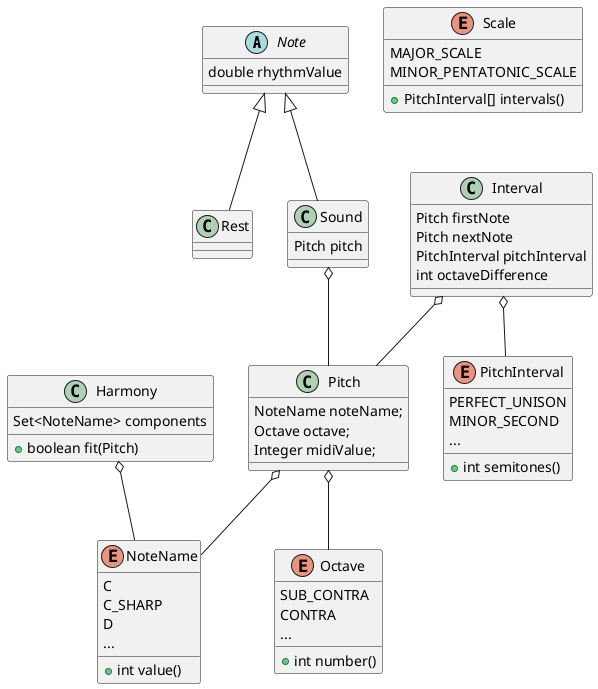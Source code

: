 @startuml
abstract class Note {
    double rhythmValue
}

Note <|-- Rest
Note <|-- Sound

class Sound {
    Pitch pitch
}

Sound o-- Pitch

class Pitch {
    NoteName noteName;
    Octave octave;
    Integer midiValue;
}


Pitch o-- NoteName
Pitch o-- Octave

class Interval {
    Pitch firstNote
    Pitch nextNote
    PitchInterval pitchInterval
    int octaveDifference
}

Interval o-- Pitch
Interval o-- PitchInterval

class Harmony {
    Set<NoteName> components
    + boolean fit(Pitch)
}

Harmony o-- NoteName

enum NoteName {
    C
    C_SHARP
    D
    ...
    + int value()
}

enum Octave {
    SUB_CONTRA
    CONTRA
    ...
    + int number()
}

enum PitchInterval {
    PERFECT_UNISON
    MINOR_SECOND
    ...
    + int semitones()
}

enum Scale {
    MAJOR_SCALE
    MINOR_PENTATONIC_SCALE
    + PitchInterval[] intervals()
}

@enduml